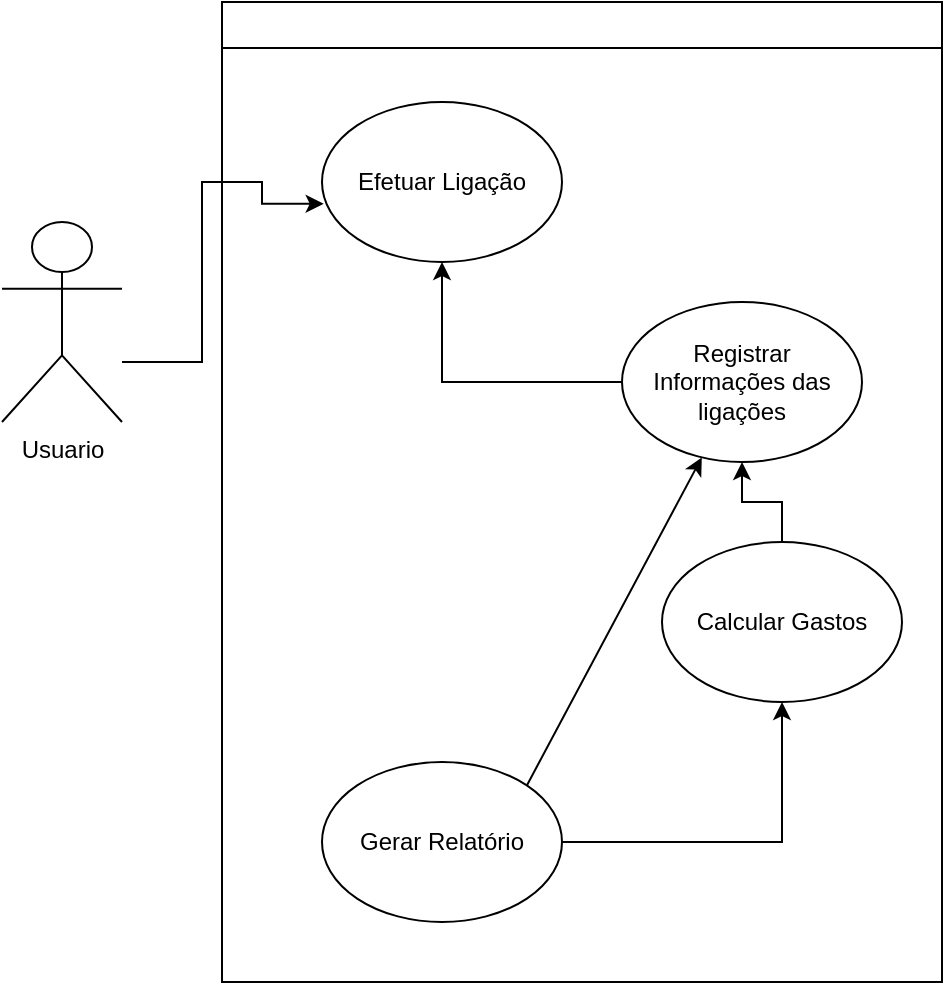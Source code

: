 <mxfile version="21.1.7" type="github">
  <diagram name="Página-1" id="mgOXi0PomvXZj4czdlPN">
    <mxGraphModel dx="733" dy="403" grid="1" gridSize="10" guides="1" tooltips="1" connect="1" arrows="1" fold="1" page="1" pageScale="1" pageWidth="827" pageHeight="1169" math="0" shadow="0">
      <root>
        <mxCell id="0" />
        <mxCell id="1" parent="0" />
        <mxCell id="OXu6-j5TUUTx97Snw8L3-13" value="" style="edgeStyle=orthogonalEdgeStyle;rounded=0;orthogonalLoop=1;jettySize=auto;html=1;entryX=0.007;entryY=0.636;entryDx=0;entryDy=0;entryPerimeter=0;" edge="1" parent="1" source="OXu6-j5TUUTx97Snw8L3-1" target="OXu6-j5TUUTx97Snw8L3-12">
          <mxGeometry relative="1" as="geometry">
            <Array as="points">
              <mxPoint x="190" y="200" />
              <mxPoint x="190" y="110" />
              <mxPoint x="220" y="110" />
              <mxPoint x="220" y="121" />
            </Array>
          </mxGeometry>
        </mxCell>
        <mxCell id="OXu6-j5TUUTx97Snw8L3-1" value="Usuario" style="shape=umlActor;verticalLabelPosition=bottom;verticalAlign=top;html=1;outlineConnect=0;" vertex="1" parent="1">
          <mxGeometry x="90" y="130" width="60" height="100" as="geometry" />
        </mxCell>
        <mxCell id="OXu6-j5TUUTx97Snw8L3-3" value="" style="swimlane;whiteSpace=wrap;html=1;" vertex="1" parent="1">
          <mxGeometry x="200" y="20" width="360" height="490" as="geometry" />
        </mxCell>
        <mxCell id="OXu6-j5TUUTx97Snw8L3-11" value="" style="edgeStyle=orthogonalEdgeStyle;rounded=0;orthogonalLoop=1;jettySize=auto;html=1;" edge="1" parent="OXu6-j5TUUTx97Snw8L3-3" source="OXu6-j5TUUTx97Snw8L3-5" target="OXu6-j5TUUTx97Snw8L3-12">
          <mxGeometry relative="1" as="geometry">
            <mxPoint x="110" y="130" as="targetPoint" />
          </mxGeometry>
        </mxCell>
        <mxCell id="OXu6-j5TUUTx97Snw8L3-5" value="Registrar Informações das ligações" style="ellipse;whiteSpace=wrap;html=1;" vertex="1" parent="OXu6-j5TUUTx97Snw8L3-3">
          <mxGeometry x="200" y="150" width="120" height="80" as="geometry" />
        </mxCell>
        <mxCell id="OXu6-j5TUUTx97Snw8L3-10" value="" style="edgeStyle=orthogonalEdgeStyle;rounded=0;orthogonalLoop=1;jettySize=auto;html=1;" edge="1" parent="OXu6-j5TUUTx97Snw8L3-3" source="OXu6-j5TUUTx97Snw8L3-6" target="OXu6-j5TUUTx97Snw8L3-5">
          <mxGeometry relative="1" as="geometry" />
        </mxCell>
        <mxCell id="OXu6-j5TUUTx97Snw8L3-6" value="Calcular Gastos" style="ellipse;whiteSpace=wrap;html=1;" vertex="1" parent="OXu6-j5TUUTx97Snw8L3-3">
          <mxGeometry x="220" y="270" width="120" height="80" as="geometry" />
        </mxCell>
        <mxCell id="OXu6-j5TUUTx97Snw8L3-9" value="" style="edgeStyle=orthogonalEdgeStyle;rounded=0;orthogonalLoop=1;jettySize=auto;html=1;" edge="1" parent="OXu6-j5TUUTx97Snw8L3-3" source="OXu6-j5TUUTx97Snw8L3-7" target="OXu6-j5TUUTx97Snw8L3-6">
          <mxGeometry relative="1" as="geometry" />
        </mxCell>
        <mxCell id="OXu6-j5TUUTx97Snw8L3-7" value="Gerar Relatório" style="ellipse;whiteSpace=wrap;html=1;" vertex="1" parent="OXu6-j5TUUTx97Snw8L3-3">
          <mxGeometry x="50" y="380" width="120" height="80" as="geometry" />
        </mxCell>
        <mxCell id="OXu6-j5TUUTx97Snw8L3-12" value="Efetuar Ligação" style="ellipse;whiteSpace=wrap;html=1;" vertex="1" parent="OXu6-j5TUUTx97Snw8L3-3">
          <mxGeometry x="50" y="50" width="120" height="80" as="geometry" />
        </mxCell>
        <mxCell id="OXu6-j5TUUTx97Snw8L3-16" value="" style="endArrow=classic;html=1;rounded=0;exitX=1;exitY=0;exitDx=0;exitDy=0;" edge="1" parent="OXu6-j5TUUTx97Snw8L3-3" source="OXu6-j5TUUTx97Snw8L3-7" target="OXu6-j5TUUTx97Snw8L3-5">
          <mxGeometry width="50" height="50" relative="1" as="geometry">
            <mxPoint x="130" y="390" as="sourcePoint" />
            <mxPoint x="90" y="280" as="targetPoint" />
          </mxGeometry>
        </mxCell>
      </root>
    </mxGraphModel>
  </diagram>
</mxfile>
